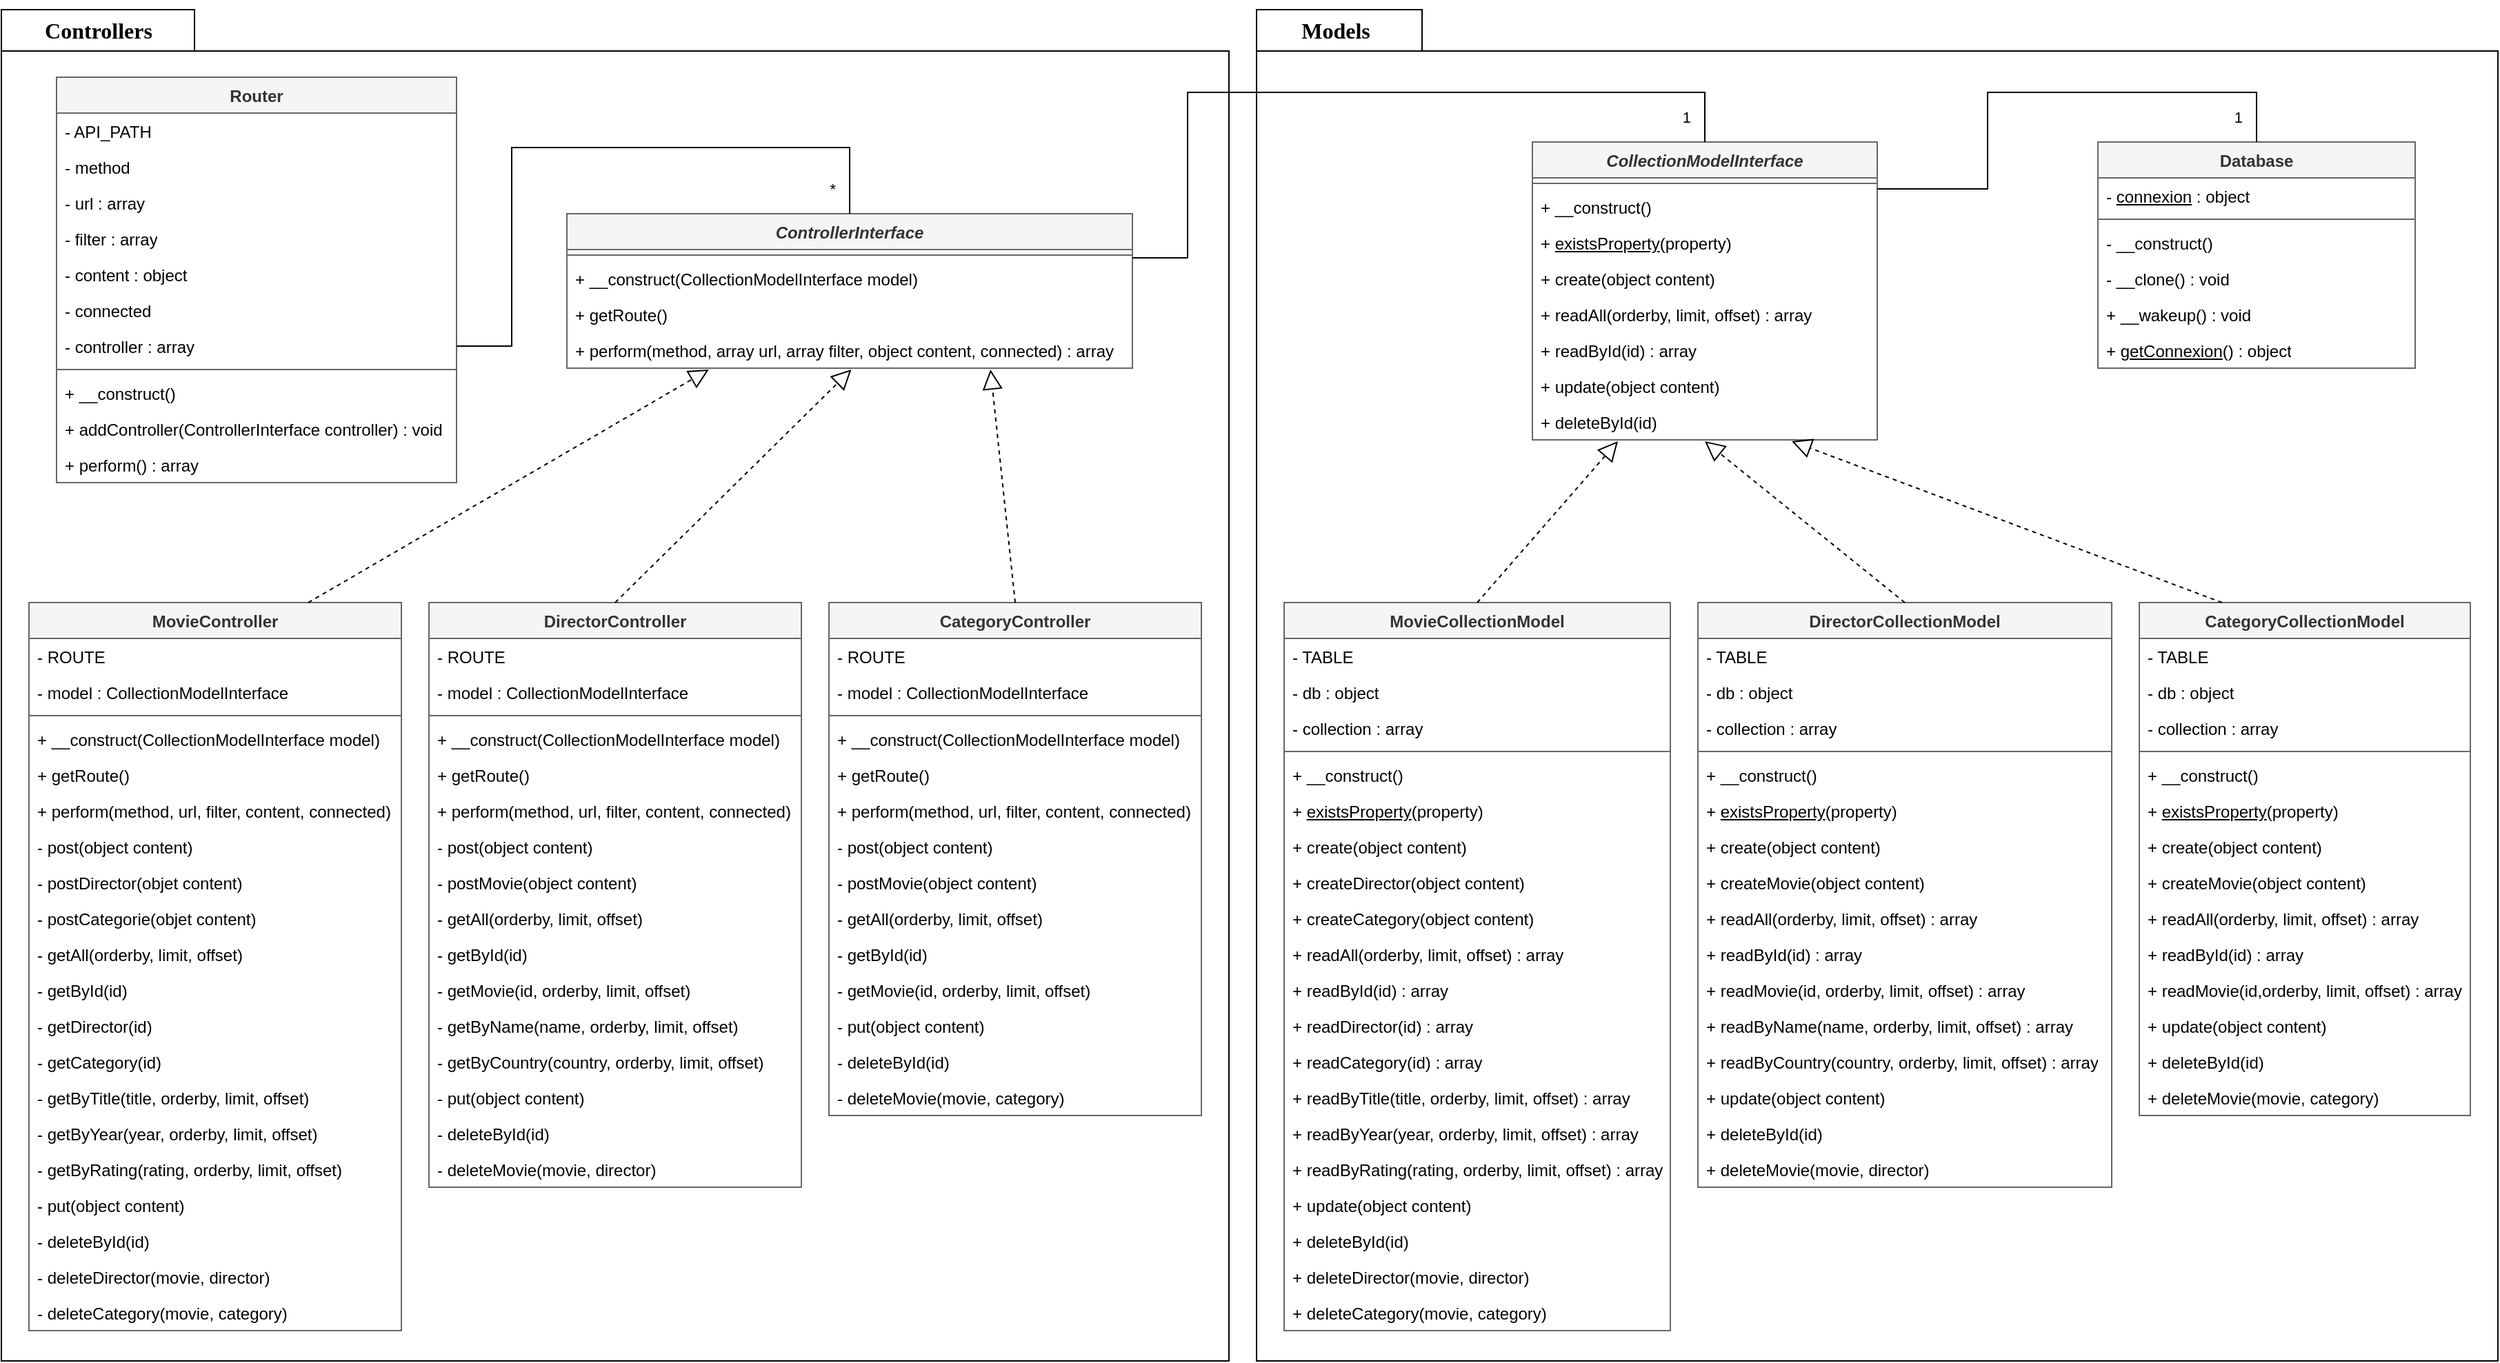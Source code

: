 <mxfile compressed="false" version="22.1.22" type="device">
  <diagram name="Page-1" id="VGPXVzEghOGZovfWDUmx">
    <mxGraphModel dx="1434" dy="746" grid="1" gridSize="10" guides="1" tooltips="1" connect="1" arrows="1" fold="1" page="1" pageScale="1" pageWidth="1654" pageHeight="1169" math="0" shadow="0">
      <root>
        <mxCell id="0" />
        <mxCell id="1" parent="0" />
        <mxCell id="6FHYJaXUathl88biPKD9-1" value="" style="shape=folder;fontStyle=1;spacingTop=10;tabWidth=140;tabHeight=30;tabPosition=left;html=1;whiteSpace=wrap;align=left;" parent="1" vertex="1">
          <mxGeometry y="10" width="890" height="980" as="geometry" />
        </mxCell>
        <mxCell id="6FHYJaXUathl88biPKD9-2" value="Router" style="swimlane;fontStyle=1;align=center;verticalAlign=top;childLayout=stackLayout;horizontal=1;startSize=26;horizontalStack=0;resizeParent=1;resizeParentMax=0;resizeLast=0;collapsible=1;marginBottom=0;whiteSpace=wrap;html=1;fillColor=#f5f5f5;fontColor=#333333;strokeColor=#666666;" parent="1" vertex="1">
          <mxGeometry x="40" y="59" width="290" height="294" as="geometry">
            <mxRectangle x="100" y="140" width="80" height="30" as="alternateBounds" />
          </mxGeometry>
        </mxCell>
        <mxCell id="gDqzd8bMieUHI8-YuhK8-10" value="- API_PATH" style="text;strokeColor=none;fillColor=none;align=left;verticalAlign=top;spacingLeft=4;spacingRight=4;overflow=hidden;rotatable=0;points=[[0,0.5],[1,0.5]];portConstraint=eastwest;whiteSpace=wrap;html=1;" parent="6FHYJaXUathl88biPKD9-2" vertex="1">
          <mxGeometry y="26" width="290" height="26" as="geometry" />
        </mxCell>
        <mxCell id="6FHYJaXUathl88biPKD9-11" value="- method" style="text;strokeColor=none;fillColor=none;align=left;verticalAlign=top;spacingLeft=4;spacingRight=4;overflow=hidden;rotatable=0;points=[[0,0.5],[1,0.5]];portConstraint=eastwest;whiteSpace=wrap;html=1;" parent="6FHYJaXUathl88biPKD9-2" vertex="1">
          <mxGeometry y="52" width="290" height="26" as="geometry" />
        </mxCell>
        <mxCell id="6FHYJaXUathl88biPKD9-9" value="- url : array" style="text;strokeColor=none;fillColor=none;align=left;verticalAlign=top;spacingLeft=4;spacingRight=4;overflow=hidden;rotatable=0;points=[[0,0.5],[1,0.5]];portConstraint=eastwest;whiteSpace=wrap;html=1;" parent="6FHYJaXUathl88biPKD9-2" vertex="1">
          <mxGeometry y="78" width="290" height="26" as="geometry" />
        </mxCell>
        <mxCell id="hM6B0dOkZpVm_f7MjPNj-1" value="- filter : array" style="text;strokeColor=none;fillColor=none;align=left;verticalAlign=top;spacingLeft=4;spacingRight=4;overflow=hidden;rotatable=0;points=[[0,0.5],[1,0.5]];portConstraint=eastwest;whiteSpace=wrap;html=1;" parent="6FHYJaXUathl88biPKD9-2" vertex="1">
          <mxGeometry y="104" width="290" height="26" as="geometry" />
        </mxCell>
        <mxCell id="6FHYJaXUathl88biPKD9-10" value="- content : object" style="text;strokeColor=none;fillColor=none;align=left;verticalAlign=top;spacingLeft=4;spacingRight=4;overflow=hidden;rotatable=0;points=[[0,0.5],[1,0.5]];portConstraint=eastwest;whiteSpace=wrap;html=1;" parent="6FHYJaXUathl88biPKD9-2" vertex="1">
          <mxGeometry y="130" width="290" height="26" as="geometry" />
        </mxCell>
        <mxCell id="xZ5kQaR13G2OpOVkH3gW-1" value="- connected" style="text;strokeColor=none;fillColor=none;align=left;verticalAlign=top;spacingLeft=4;spacingRight=4;overflow=hidden;rotatable=0;points=[[0,0.5],[1,0.5]];portConstraint=eastwest;whiteSpace=wrap;html=1;" parent="6FHYJaXUathl88biPKD9-2" vertex="1">
          <mxGeometry y="156" width="290" height="26" as="geometry" />
        </mxCell>
        <mxCell id="6FHYJaXUathl88biPKD9-3" value="- controller : array" style="text;strokeColor=none;fillColor=none;align=left;verticalAlign=top;spacingLeft=4;spacingRight=4;overflow=hidden;rotatable=0;points=[[0,0.5],[1,0.5]];portConstraint=eastwest;whiteSpace=wrap;html=1;" parent="6FHYJaXUathl88biPKD9-2" vertex="1">
          <mxGeometry y="182" width="290" height="26" as="geometry" />
        </mxCell>
        <mxCell id="6FHYJaXUathl88biPKD9-4" value="" style="line;strokeWidth=1;fillColor=none;align=left;verticalAlign=middle;spacingTop=-1;spacingLeft=3;spacingRight=3;rotatable=0;labelPosition=right;points=[];portConstraint=eastwest;strokeColor=inherit;" parent="6FHYJaXUathl88biPKD9-2" vertex="1">
          <mxGeometry y="208" width="290" height="8" as="geometry" />
        </mxCell>
        <mxCell id="6FHYJaXUathl88biPKD9-5" value="+ __construct()" style="text;strokeColor=none;fillColor=none;align=left;verticalAlign=top;spacingLeft=4;spacingRight=4;overflow=hidden;rotatable=0;points=[[0,0.5],[1,0.5]];portConstraint=eastwest;whiteSpace=wrap;html=1;" parent="6FHYJaXUathl88biPKD9-2" vertex="1">
          <mxGeometry y="216" width="290" height="26" as="geometry" />
        </mxCell>
        <mxCell id="6FHYJaXUathl88biPKD9-12" value="+ addController(ControllerInterface controller) : void" style="text;strokeColor=none;fillColor=none;align=left;verticalAlign=top;spacingLeft=4;spacingRight=4;overflow=hidden;rotatable=0;points=[[0,0.5],[1,0.5]];portConstraint=eastwest;whiteSpace=wrap;html=1;" parent="6FHYJaXUathl88biPKD9-2" vertex="1">
          <mxGeometry y="242" width="290" height="26" as="geometry" />
        </mxCell>
        <mxCell id="6FHYJaXUathl88biPKD9-13" value="+ perform() : array" style="text;strokeColor=none;fillColor=none;align=left;verticalAlign=top;spacingLeft=4;spacingRight=4;overflow=hidden;rotatable=0;points=[[0,0.5],[1,0.5]];portConstraint=eastwest;whiteSpace=wrap;html=1;" parent="6FHYJaXUathl88biPKD9-2" vertex="1">
          <mxGeometry y="268" width="290" height="26" as="geometry" />
        </mxCell>
        <mxCell id="6FHYJaXUathl88biPKD9-6" value="&lt;font face=&quot;Verdana&quot; style=&quot;font-size: 16px;&quot;&gt;Controllers&lt;/font&gt;" style="text;strokeColor=none;fillColor=none;html=1;fontSize=24;fontStyle=1;verticalAlign=middle;align=center;" parent="1" vertex="1">
          <mxGeometry x="20" y="3" width="100" height="40" as="geometry" />
        </mxCell>
        <mxCell id="6FHYJaXUathl88biPKD9-15" value="&lt;i&gt;ControllerInterface&lt;/i&gt;" style="swimlane;fontStyle=1;align=center;verticalAlign=top;childLayout=stackLayout;horizontal=1;startSize=26;horizontalStack=0;resizeParent=1;resizeParentMax=0;resizeLast=0;collapsible=1;marginBottom=0;whiteSpace=wrap;html=1;fillColor=#f5f5f5;fontColor=#333333;strokeColor=#666666;" parent="1" vertex="1">
          <mxGeometry x="410" y="158" width="410" height="112" as="geometry" />
        </mxCell>
        <mxCell id="6FHYJaXUathl88biPKD9-17" value="" style="line;strokeWidth=1;fillColor=none;align=left;verticalAlign=middle;spacingTop=-1;spacingLeft=3;spacingRight=3;rotatable=0;labelPosition=right;points=[];portConstraint=eastwest;strokeColor=inherit;" parent="6FHYJaXUathl88biPKD9-15" vertex="1">
          <mxGeometry y="26" width="410" height="8" as="geometry" />
        </mxCell>
        <mxCell id="6FHYJaXUathl88biPKD9-18" value="+ __construct(CollectionModelInterface model)" style="text;strokeColor=none;fillColor=none;align=left;verticalAlign=top;spacingLeft=4;spacingRight=4;overflow=hidden;rotatable=0;points=[[0,0.5],[1,0.5]];portConstraint=eastwest;whiteSpace=wrap;html=1;" parent="6FHYJaXUathl88biPKD9-15" vertex="1">
          <mxGeometry y="34" width="410" height="26" as="geometry" />
        </mxCell>
        <mxCell id="6FHYJaXUathl88biPKD9-19" value="+ getRoute()" style="text;strokeColor=none;fillColor=none;align=left;verticalAlign=top;spacingLeft=4;spacingRight=4;overflow=hidden;rotatable=0;points=[[0,0.5],[1,0.5]];portConstraint=eastwest;whiteSpace=wrap;html=1;" parent="6FHYJaXUathl88biPKD9-15" vertex="1">
          <mxGeometry y="60" width="410" height="26" as="geometry" />
        </mxCell>
        <mxCell id="6FHYJaXUathl88biPKD9-20" value="+ perform(method, array url, array filter, object content, connected) : array" style="text;strokeColor=none;fillColor=none;align=left;verticalAlign=top;spacingLeft=4;spacingRight=4;overflow=hidden;rotatable=0;points=[[0,0.5],[1,0.5]];portConstraint=eastwest;whiteSpace=wrap;html=1;" parent="6FHYJaXUathl88biPKD9-15" vertex="1">
          <mxGeometry y="86" width="410" height="26" as="geometry" />
        </mxCell>
        <mxCell id="gDqzd8bMieUHI8-YuhK8-1" value="DirectorController" style="swimlane;fontStyle=1;align=center;verticalAlign=top;childLayout=stackLayout;horizontal=1;startSize=26;horizontalStack=0;resizeParent=1;resizeParentMax=0;resizeLast=0;collapsible=1;marginBottom=0;whiteSpace=wrap;html=1;fillColor=#f5f5f5;fontColor=#333333;strokeColor=#666666;" parent="1" vertex="1">
          <mxGeometry x="310" y="440" width="270" height="424" as="geometry" />
        </mxCell>
        <mxCell id="gDqzd8bMieUHI8-YuhK8-4" value="- ROUTE" style="text;strokeColor=none;fillColor=none;align=left;verticalAlign=top;spacingLeft=4;spacingRight=4;overflow=hidden;rotatable=0;points=[[0,0.5],[1,0.5]];portConstraint=eastwest;whiteSpace=wrap;html=1;" parent="gDqzd8bMieUHI8-YuhK8-1" vertex="1">
          <mxGeometry y="26" width="270" height="26" as="geometry" />
        </mxCell>
        <mxCell id="gDqzd8bMieUHI8-YuhK8-2" value="- model : CollectionModelInterface" style="text;strokeColor=none;fillColor=none;align=left;verticalAlign=top;spacingLeft=4;spacingRight=4;overflow=hidden;rotatable=0;points=[[0,0.5],[1,0.5]];portConstraint=eastwest;whiteSpace=wrap;html=1;" parent="gDqzd8bMieUHI8-YuhK8-1" vertex="1">
          <mxGeometry y="52" width="270" height="26" as="geometry" />
        </mxCell>
        <mxCell id="gDqzd8bMieUHI8-YuhK8-3" value="" style="line;strokeWidth=1;fillColor=none;align=left;verticalAlign=middle;spacingTop=-1;spacingLeft=3;spacingRight=3;rotatable=0;labelPosition=right;points=[];portConstraint=eastwest;strokeColor=inherit;" parent="gDqzd8bMieUHI8-YuhK8-1" vertex="1">
          <mxGeometry y="78" width="270" height="8" as="geometry" />
        </mxCell>
        <mxCell id="gDqzd8bMieUHI8-YuhK8-9" value="+ __construct(CollectionModelInterface model)" style="text;strokeColor=none;fillColor=none;align=left;verticalAlign=top;spacingLeft=4;spacingRight=4;overflow=hidden;rotatable=0;points=[[0,0.5],[1,0.5]];portConstraint=eastwest;whiteSpace=wrap;html=1;" parent="gDqzd8bMieUHI8-YuhK8-1" vertex="1">
          <mxGeometry y="86" width="270" height="26" as="geometry" />
        </mxCell>
        <mxCell id="gDqzd8bMieUHI8-YuhK8-11" value="+ getRoute()" style="text;strokeColor=none;fillColor=none;align=left;verticalAlign=top;spacingLeft=4;spacingRight=4;overflow=hidden;rotatable=0;points=[[0,0.5],[1,0.5]];portConstraint=eastwest;whiteSpace=wrap;html=1;" parent="gDqzd8bMieUHI8-YuhK8-1" vertex="1">
          <mxGeometry y="112" width="270" height="26" as="geometry" />
        </mxCell>
        <mxCell id="gDqzd8bMieUHI8-YuhK8-12" value="+ perform(method, url, filter, content, connected)" style="text;strokeColor=none;fillColor=none;align=left;verticalAlign=top;spacingLeft=4;spacingRight=4;overflow=hidden;rotatable=0;points=[[0,0.5],[1,0.5]];portConstraint=eastwest;whiteSpace=wrap;html=1;" parent="gDqzd8bMieUHI8-YuhK8-1" vertex="1">
          <mxGeometry y="138" width="270" height="26" as="geometry" />
        </mxCell>
        <mxCell id="gDqzd8bMieUHI8-YuhK8-13" value="- post(object content)" style="text;strokeColor=none;fillColor=none;align=left;verticalAlign=top;spacingLeft=4;spacingRight=4;overflow=hidden;rotatable=0;points=[[0,0.5],[1,0.5]];portConstraint=eastwest;whiteSpace=wrap;html=1;" parent="gDqzd8bMieUHI8-YuhK8-1" vertex="1">
          <mxGeometry y="164" width="270" height="26" as="geometry" />
        </mxCell>
        <mxCell id="XONGGkdF4uKfPFgv3Ick-8" value="- postMovie(object content)" style="text;strokeColor=none;fillColor=none;align=left;verticalAlign=top;spacingLeft=4;spacingRight=4;overflow=hidden;rotatable=0;points=[[0,0.5],[1,0.5]];portConstraint=eastwest;whiteSpace=wrap;html=1;" parent="gDqzd8bMieUHI8-YuhK8-1" vertex="1">
          <mxGeometry y="190" width="270" height="26" as="geometry" />
        </mxCell>
        <mxCell id="gDqzd8bMieUHI8-YuhK8-14" value="- getAll(orderby, limit, offset)" style="text;strokeColor=none;fillColor=none;align=left;verticalAlign=top;spacingLeft=4;spacingRight=4;overflow=hidden;rotatable=0;points=[[0,0.5],[1,0.5]];portConstraint=eastwest;whiteSpace=wrap;html=1;" parent="gDqzd8bMieUHI8-YuhK8-1" vertex="1">
          <mxGeometry y="216" width="270" height="26" as="geometry" />
        </mxCell>
        <mxCell id="gDqzd8bMieUHI8-YuhK8-15" value="- getById(id)" style="text;strokeColor=none;fillColor=none;align=left;verticalAlign=top;spacingLeft=4;spacingRight=4;overflow=hidden;rotatable=0;points=[[0,0.5],[1,0.5]];portConstraint=eastwest;whiteSpace=wrap;html=1;" parent="gDqzd8bMieUHI8-YuhK8-1" vertex="1">
          <mxGeometry y="242" width="270" height="26" as="geometry" />
        </mxCell>
        <mxCell id="XONGGkdF4uKfPFgv3Ick-9" value="- getMovie(id, orderby, limit, offset)" style="text;strokeColor=none;fillColor=none;align=left;verticalAlign=top;spacingLeft=4;spacingRight=4;overflow=hidden;rotatable=0;points=[[0,0.5],[1,0.5]];portConstraint=eastwest;whiteSpace=wrap;html=1;" parent="gDqzd8bMieUHI8-YuhK8-1" vertex="1">
          <mxGeometry y="268" width="270" height="26" as="geometry" />
        </mxCell>
        <mxCell id="gDqzd8bMieUHI8-YuhK8-16" value="- getByName(name, orderby, limit, offset)" style="text;strokeColor=none;fillColor=none;align=left;verticalAlign=top;spacingLeft=4;spacingRight=4;overflow=hidden;rotatable=0;points=[[0,0.5],[1,0.5]];portConstraint=eastwest;whiteSpace=wrap;html=1;" parent="gDqzd8bMieUHI8-YuhK8-1" vertex="1">
          <mxGeometry y="294" width="270" height="26" as="geometry" />
        </mxCell>
        <mxCell id="K7EbPuQ-AAShBMERH2jE-2" value="- getByCountry(country, orderby, limit, offset)" style="text;strokeColor=none;fillColor=none;align=left;verticalAlign=top;spacingLeft=4;spacingRight=4;overflow=hidden;rotatable=0;points=[[0,0.5],[1,0.5]];portConstraint=eastwest;whiteSpace=wrap;html=1;" parent="gDqzd8bMieUHI8-YuhK8-1" vertex="1">
          <mxGeometry y="320" width="270" height="26" as="geometry" />
        </mxCell>
        <mxCell id="gDqzd8bMieUHI8-YuhK8-17" value="- put(object content)" style="text;strokeColor=none;fillColor=none;align=left;verticalAlign=top;spacingLeft=4;spacingRight=4;overflow=hidden;rotatable=0;points=[[0,0.5],[1,0.5]];portConstraint=eastwest;whiteSpace=wrap;html=1;" parent="gDqzd8bMieUHI8-YuhK8-1" vertex="1">
          <mxGeometry y="346" width="270" height="26" as="geometry" />
        </mxCell>
        <mxCell id="gDqzd8bMieUHI8-YuhK8-18" value="- deleteById(id)" style="text;strokeColor=none;fillColor=none;align=left;verticalAlign=top;spacingLeft=4;spacingRight=4;overflow=hidden;rotatable=0;points=[[0,0.5],[1,0.5]];portConstraint=eastwest;whiteSpace=wrap;html=1;" parent="gDqzd8bMieUHI8-YuhK8-1" vertex="1">
          <mxGeometry y="372" width="270" height="26" as="geometry" />
        </mxCell>
        <mxCell id="XONGGkdF4uKfPFgv3Ick-10" value="- deleteMovie(movie, director)" style="text;strokeColor=none;fillColor=none;align=left;verticalAlign=top;spacingLeft=4;spacingRight=4;overflow=hidden;rotatable=0;points=[[0,0.5],[1,0.5]];portConstraint=eastwest;whiteSpace=wrap;html=1;" parent="gDqzd8bMieUHI8-YuhK8-1" vertex="1">
          <mxGeometry y="398" width="270" height="26" as="geometry" />
        </mxCell>
        <mxCell id="gDqzd8bMieUHI8-YuhK8-20" value="MovieController" style="swimlane;fontStyle=1;align=center;verticalAlign=top;childLayout=stackLayout;horizontal=1;startSize=26;horizontalStack=0;resizeParent=1;resizeParentMax=0;resizeLast=0;collapsible=1;marginBottom=0;whiteSpace=wrap;html=1;fillColor=#f5f5f5;fontColor=#333333;strokeColor=#666666;" parent="1" vertex="1">
          <mxGeometry x="20" y="440" width="270" height="528" as="geometry" />
        </mxCell>
        <mxCell id="gDqzd8bMieUHI8-YuhK8-21" value="- ROUTE" style="text;strokeColor=none;fillColor=none;align=left;verticalAlign=top;spacingLeft=4;spacingRight=4;overflow=hidden;rotatable=0;points=[[0,0.5],[1,0.5]];portConstraint=eastwest;whiteSpace=wrap;html=1;" parent="gDqzd8bMieUHI8-YuhK8-20" vertex="1">
          <mxGeometry y="26" width="270" height="26" as="geometry" />
        </mxCell>
        <mxCell id="gDqzd8bMieUHI8-YuhK8-22" value="- model : CollectionModelInterface" style="text;strokeColor=none;fillColor=none;align=left;verticalAlign=top;spacingLeft=4;spacingRight=4;overflow=hidden;rotatable=0;points=[[0,0.5],[1,0.5]];portConstraint=eastwest;whiteSpace=wrap;html=1;" parent="gDqzd8bMieUHI8-YuhK8-20" vertex="1">
          <mxGeometry y="52" width="270" height="26" as="geometry" />
        </mxCell>
        <mxCell id="gDqzd8bMieUHI8-YuhK8-23" value="" style="line;strokeWidth=1;fillColor=none;align=left;verticalAlign=middle;spacingTop=-1;spacingLeft=3;spacingRight=3;rotatable=0;labelPosition=right;points=[];portConstraint=eastwest;strokeColor=inherit;" parent="gDqzd8bMieUHI8-YuhK8-20" vertex="1">
          <mxGeometry y="78" width="270" height="8" as="geometry" />
        </mxCell>
        <mxCell id="gDqzd8bMieUHI8-YuhK8-24" value="+ __construct(CollectionModelInterface model)" style="text;strokeColor=none;fillColor=none;align=left;verticalAlign=top;spacingLeft=4;spacingRight=4;overflow=hidden;rotatable=0;points=[[0,0.5],[1,0.5]];portConstraint=eastwest;whiteSpace=wrap;html=1;" parent="gDqzd8bMieUHI8-YuhK8-20" vertex="1">
          <mxGeometry y="86" width="270" height="26" as="geometry" />
        </mxCell>
        <mxCell id="gDqzd8bMieUHI8-YuhK8-25" value="+ getRoute()" style="text;strokeColor=none;fillColor=none;align=left;verticalAlign=top;spacingLeft=4;spacingRight=4;overflow=hidden;rotatable=0;points=[[0,0.5],[1,0.5]];portConstraint=eastwest;whiteSpace=wrap;html=1;" parent="gDqzd8bMieUHI8-YuhK8-20" vertex="1">
          <mxGeometry y="112" width="270" height="26" as="geometry" />
        </mxCell>
        <mxCell id="gDqzd8bMieUHI8-YuhK8-26" value="+ perform(method, url, filter, content, connected)" style="text;strokeColor=none;fillColor=none;align=left;verticalAlign=top;spacingLeft=4;spacingRight=4;overflow=hidden;rotatable=0;points=[[0,0.5],[1,0.5]];portConstraint=eastwest;whiteSpace=wrap;html=1;" parent="gDqzd8bMieUHI8-YuhK8-20" vertex="1">
          <mxGeometry y="138" width="270" height="26" as="geometry" />
        </mxCell>
        <mxCell id="gDqzd8bMieUHI8-YuhK8-27" value="- post(object content)" style="text;strokeColor=none;fillColor=none;align=left;verticalAlign=top;spacingLeft=4;spacingRight=4;overflow=hidden;rotatable=0;points=[[0,0.5],[1,0.5]];portConstraint=eastwest;whiteSpace=wrap;html=1;" parent="gDqzd8bMieUHI8-YuhK8-20" vertex="1">
          <mxGeometry y="164" width="270" height="26" as="geometry" />
        </mxCell>
        <mxCell id="XONGGkdF4uKfPFgv3Ick-2" value="- postDirector(objet content)" style="text;strokeColor=none;fillColor=none;align=left;verticalAlign=top;spacingLeft=4;spacingRight=4;overflow=hidden;rotatable=0;points=[[0,0.5],[1,0.5]];portConstraint=eastwest;whiteSpace=wrap;html=1;" parent="gDqzd8bMieUHI8-YuhK8-20" vertex="1">
          <mxGeometry y="190" width="270" height="26" as="geometry" />
        </mxCell>
        <mxCell id="XONGGkdF4uKfPFgv3Ick-3" value="- postCategorie(objet content)" style="text;strokeColor=none;fillColor=none;align=left;verticalAlign=top;spacingLeft=4;spacingRight=4;overflow=hidden;rotatable=0;points=[[0,0.5],[1,0.5]];portConstraint=eastwest;whiteSpace=wrap;html=1;" parent="gDqzd8bMieUHI8-YuhK8-20" vertex="1">
          <mxGeometry y="216" width="270" height="26" as="geometry" />
        </mxCell>
        <mxCell id="gDqzd8bMieUHI8-YuhK8-28" value="- getAll(orderby, limit, offset)" style="text;strokeColor=none;fillColor=none;align=left;verticalAlign=top;spacingLeft=4;spacingRight=4;overflow=hidden;rotatable=0;points=[[0,0.5],[1,0.5]];portConstraint=eastwest;whiteSpace=wrap;html=1;" parent="gDqzd8bMieUHI8-YuhK8-20" vertex="1">
          <mxGeometry y="242" width="270" height="26" as="geometry" />
        </mxCell>
        <mxCell id="gDqzd8bMieUHI8-YuhK8-29" value="- getById(id)" style="text;strokeColor=none;fillColor=none;align=left;verticalAlign=top;spacingLeft=4;spacingRight=4;overflow=hidden;rotatable=0;points=[[0,0.5],[1,0.5]];portConstraint=eastwest;whiteSpace=wrap;html=1;" parent="gDqzd8bMieUHI8-YuhK8-20" vertex="1">
          <mxGeometry y="268" width="270" height="26" as="geometry" />
        </mxCell>
        <mxCell id="XONGGkdF4uKfPFgv3Ick-4" value="- getDirector(id)" style="text;strokeColor=none;fillColor=none;align=left;verticalAlign=top;spacingLeft=4;spacingRight=4;overflow=hidden;rotatable=0;points=[[0,0.5],[1,0.5]];portConstraint=eastwest;whiteSpace=wrap;html=1;" parent="gDqzd8bMieUHI8-YuhK8-20" vertex="1">
          <mxGeometry y="294" width="270" height="26" as="geometry" />
        </mxCell>
        <mxCell id="XONGGkdF4uKfPFgv3Ick-5" value="- getCategory(id)" style="text;strokeColor=none;fillColor=none;align=left;verticalAlign=top;spacingLeft=4;spacingRight=4;overflow=hidden;rotatable=0;points=[[0,0.5],[1,0.5]];portConstraint=eastwest;whiteSpace=wrap;html=1;" parent="gDqzd8bMieUHI8-YuhK8-20" vertex="1">
          <mxGeometry y="320" width="270" height="26" as="geometry" />
        </mxCell>
        <mxCell id="gDqzd8bMieUHI8-YuhK8-30" value="- getByTitle(title, orderby, limit, offset)" style="text;strokeColor=none;fillColor=none;align=left;verticalAlign=top;spacingLeft=4;spacingRight=4;overflow=hidden;rotatable=0;points=[[0,0.5],[1,0.5]];portConstraint=eastwest;whiteSpace=wrap;html=1;" parent="gDqzd8bMieUHI8-YuhK8-20" vertex="1">
          <mxGeometry y="346" width="270" height="26" as="geometry" />
        </mxCell>
        <mxCell id="3vkV2XgP5VhwFEKOQrYF-2" value="- getByYear(year, orderby, limit, offset)" style="text;strokeColor=none;fillColor=none;align=left;verticalAlign=top;spacingLeft=4;spacingRight=4;overflow=hidden;rotatable=0;points=[[0,0.5],[1,0.5]];portConstraint=eastwest;whiteSpace=wrap;html=1;" parent="gDqzd8bMieUHI8-YuhK8-20" vertex="1">
          <mxGeometry y="372" width="270" height="26" as="geometry" />
        </mxCell>
        <mxCell id="wkOIgypqmAQJQT1xEJPg-28" value="- getByRating(rating, orderby, limit, offset)" style="text;strokeColor=none;fillColor=none;align=left;verticalAlign=top;spacingLeft=4;spacingRight=4;overflow=hidden;rotatable=0;points=[[0,0.5],[1,0.5]];portConstraint=eastwest;whiteSpace=wrap;html=1;" parent="gDqzd8bMieUHI8-YuhK8-20" vertex="1">
          <mxGeometry y="398" width="270" height="26" as="geometry" />
        </mxCell>
        <mxCell id="gDqzd8bMieUHI8-YuhK8-31" value="- put(object content)" style="text;strokeColor=none;fillColor=none;align=left;verticalAlign=top;spacingLeft=4;spacingRight=4;overflow=hidden;rotatable=0;points=[[0,0.5],[1,0.5]];portConstraint=eastwest;whiteSpace=wrap;html=1;" parent="gDqzd8bMieUHI8-YuhK8-20" vertex="1">
          <mxGeometry y="424" width="270" height="26" as="geometry" />
        </mxCell>
        <mxCell id="gDqzd8bMieUHI8-YuhK8-32" value="- deleteById(id)" style="text;strokeColor=none;fillColor=none;align=left;verticalAlign=top;spacingLeft=4;spacingRight=4;overflow=hidden;rotatable=0;points=[[0,0.5],[1,0.5]];portConstraint=eastwest;whiteSpace=wrap;html=1;" parent="gDqzd8bMieUHI8-YuhK8-20" vertex="1">
          <mxGeometry y="450" width="270" height="26" as="geometry" />
        </mxCell>
        <mxCell id="XONGGkdF4uKfPFgv3Ick-6" value="- deleteDirector(movie, director)" style="text;strokeColor=none;fillColor=none;align=left;verticalAlign=top;spacingLeft=4;spacingRight=4;overflow=hidden;rotatable=0;points=[[0,0.5],[1,0.5]];portConstraint=eastwest;whiteSpace=wrap;html=1;" parent="gDqzd8bMieUHI8-YuhK8-20" vertex="1">
          <mxGeometry y="476" width="270" height="26" as="geometry" />
        </mxCell>
        <mxCell id="XONGGkdF4uKfPFgv3Ick-7" value="- deleteCategory(movie, category)" style="text;strokeColor=none;fillColor=none;align=left;verticalAlign=top;spacingLeft=4;spacingRight=4;overflow=hidden;rotatable=0;points=[[0,0.5],[1,0.5]];portConstraint=eastwest;whiteSpace=wrap;html=1;" parent="gDqzd8bMieUHI8-YuhK8-20" vertex="1">
          <mxGeometry y="502" width="270" height="26" as="geometry" />
        </mxCell>
        <mxCell id="gDqzd8bMieUHI8-YuhK8-34" value="" style="shape=folder;fontStyle=1;spacingTop=10;tabWidth=120;tabHeight=30;tabPosition=left;html=1;whiteSpace=wrap;align=left;" parent="1" vertex="1">
          <mxGeometry x="910" y="10" width="900" height="980" as="geometry" />
        </mxCell>
        <mxCell id="gDqzd8bMieUHI8-YuhK8-35" value="&lt;font face=&quot;Verdana&quot; style=&quot;font-size: 16px;&quot;&gt;Models&lt;/font&gt;" style="text;strokeColor=none;fillColor=none;html=1;fontSize=24;fontStyle=1;verticalAlign=middle;align=center;" parent="1" vertex="1">
          <mxGeometry x="917" y="3" width="100" height="40" as="geometry" />
        </mxCell>
        <mxCell id="gDqzd8bMieUHI8-YuhK8-36" value="&lt;i&gt;CollectionModelInterface&lt;/i&gt;" style="swimlane;fontStyle=1;align=center;verticalAlign=top;childLayout=stackLayout;horizontal=1;startSize=26;horizontalStack=0;resizeParent=1;resizeParentMax=0;resizeLast=0;collapsible=1;marginBottom=0;whiteSpace=wrap;html=1;fillColor=#f5f5f5;fontColor=#333333;strokeColor=#666666;" parent="1" vertex="1">
          <mxGeometry x="1110" y="106" width="250" height="216" as="geometry" />
        </mxCell>
        <mxCell id="gDqzd8bMieUHI8-YuhK8-37" value="" style="line;strokeWidth=1;fillColor=none;align=left;verticalAlign=middle;spacingTop=-1;spacingLeft=3;spacingRight=3;rotatable=0;labelPosition=right;points=[];portConstraint=eastwest;strokeColor=inherit;" parent="gDqzd8bMieUHI8-YuhK8-36" vertex="1">
          <mxGeometry y="26" width="250" height="8" as="geometry" />
        </mxCell>
        <mxCell id="gDqzd8bMieUHI8-YuhK8-38" value="+ __construct()" style="text;strokeColor=none;fillColor=none;align=left;verticalAlign=top;spacingLeft=4;spacingRight=4;overflow=hidden;rotatable=0;points=[[0,0.5],[1,0.5]];portConstraint=eastwest;whiteSpace=wrap;html=1;" parent="gDqzd8bMieUHI8-YuhK8-36" vertex="1">
          <mxGeometry y="34" width="250" height="26" as="geometry" />
        </mxCell>
        <mxCell id="Cw6A3qKR8xgARKbTwBzl-1" value="+ &lt;u&gt;existsProperty&lt;/u&gt;(property)" style="text;strokeColor=none;fillColor=none;align=left;verticalAlign=top;spacingLeft=4;spacingRight=4;overflow=hidden;rotatable=0;points=[[0,0.5],[1,0.5]];portConstraint=eastwest;whiteSpace=wrap;html=1;" parent="gDqzd8bMieUHI8-YuhK8-36" vertex="1">
          <mxGeometry y="60" width="250" height="26" as="geometry" />
        </mxCell>
        <mxCell id="gDqzd8bMieUHI8-YuhK8-39" value="+ create(object content)" style="text;strokeColor=none;fillColor=none;align=left;verticalAlign=top;spacingLeft=4;spacingRight=4;overflow=hidden;rotatable=0;points=[[0,0.5],[1,0.5]];portConstraint=eastwest;whiteSpace=wrap;html=1;" parent="gDqzd8bMieUHI8-YuhK8-36" vertex="1">
          <mxGeometry y="86" width="250" height="26" as="geometry" />
        </mxCell>
        <mxCell id="gDqzd8bMieUHI8-YuhK8-52" value="+ readAll(orderby, limit, offset) : array" style="text;strokeColor=none;fillColor=none;align=left;verticalAlign=top;spacingLeft=4;spacingRight=4;overflow=hidden;rotatable=0;points=[[0,0.5],[1,0.5]];portConstraint=eastwest;whiteSpace=wrap;html=1;" parent="gDqzd8bMieUHI8-YuhK8-36" vertex="1">
          <mxGeometry y="112" width="250" height="26" as="geometry" />
        </mxCell>
        <mxCell id="gDqzd8bMieUHI8-YuhK8-53" value="+ readById(id)&amp;nbsp;: array" style="text;strokeColor=none;fillColor=none;align=left;verticalAlign=top;spacingLeft=4;spacingRight=4;overflow=hidden;rotatable=0;points=[[0,0.5],[1,0.5]];portConstraint=eastwest;whiteSpace=wrap;html=1;" parent="gDqzd8bMieUHI8-YuhK8-36" vertex="1">
          <mxGeometry y="138" width="250" height="26" as="geometry" />
        </mxCell>
        <mxCell id="gDqzd8bMieUHI8-YuhK8-55" value="+ update(object content)" style="text;strokeColor=none;fillColor=none;align=left;verticalAlign=top;spacingLeft=4;spacingRight=4;overflow=hidden;rotatable=0;points=[[0,0.5],[1,0.5]];portConstraint=eastwest;whiteSpace=wrap;html=1;" parent="gDqzd8bMieUHI8-YuhK8-36" vertex="1">
          <mxGeometry y="164" width="250" height="26" as="geometry" />
        </mxCell>
        <mxCell id="gDqzd8bMieUHI8-YuhK8-56" value="+ deleteById(id)" style="text;strokeColor=none;fillColor=none;align=left;verticalAlign=top;spacingLeft=4;spacingRight=4;overflow=hidden;rotatable=0;points=[[0,0.5],[1,0.5]];portConstraint=eastwest;whiteSpace=wrap;html=1;" parent="gDqzd8bMieUHI8-YuhK8-36" vertex="1">
          <mxGeometry y="190" width="250" height="26" as="geometry" />
        </mxCell>
        <mxCell id="gDqzd8bMieUHI8-YuhK8-58" value="MovieCollectionModel" style="swimlane;fontStyle=1;align=center;verticalAlign=top;childLayout=stackLayout;horizontal=1;startSize=26;horizontalStack=0;resizeParent=1;resizeParentMax=0;resizeLast=0;collapsible=1;marginBottom=0;whiteSpace=wrap;html=1;fillColor=#f5f5f5;fontColor=#333333;strokeColor=#666666;" parent="1" vertex="1">
          <mxGeometry x="930" y="440" width="280" height="528" as="geometry" />
        </mxCell>
        <mxCell id="gDqzd8bMieUHI8-YuhK8-68" value="- TABLE" style="text;strokeColor=none;fillColor=none;align=left;verticalAlign=top;spacingLeft=4;spacingRight=4;overflow=hidden;rotatable=0;points=[[0,0.5],[1,0.5]];portConstraint=eastwest;whiteSpace=wrap;html=1;" parent="gDqzd8bMieUHI8-YuhK8-58" vertex="1">
          <mxGeometry y="26" width="280" height="26" as="geometry" />
        </mxCell>
        <mxCell id="gDqzd8bMieUHI8-YuhK8-67" value="- db : object" style="text;strokeColor=none;fillColor=none;align=left;verticalAlign=top;spacingLeft=4;spacingRight=4;overflow=hidden;rotatable=0;points=[[0,0.5],[1,0.5]];portConstraint=eastwest;whiteSpace=wrap;html=1;" parent="gDqzd8bMieUHI8-YuhK8-58" vertex="1">
          <mxGeometry y="52" width="280" height="26" as="geometry" />
        </mxCell>
        <mxCell id="gDqzd8bMieUHI8-YuhK8-66" value="- collection : array" style="text;strokeColor=none;fillColor=none;align=left;verticalAlign=top;spacingLeft=4;spacingRight=4;overflow=hidden;rotatable=0;points=[[0,0.5],[1,0.5]];portConstraint=eastwest;whiteSpace=wrap;html=1;" parent="gDqzd8bMieUHI8-YuhK8-58" vertex="1">
          <mxGeometry y="78" width="280" height="26" as="geometry" />
        </mxCell>
        <mxCell id="gDqzd8bMieUHI8-YuhK8-59" value="" style="line;strokeWidth=1;fillColor=none;align=left;verticalAlign=middle;spacingTop=-1;spacingLeft=3;spacingRight=3;rotatable=0;labelPosition=right;points=[];portConstraint=eastwest;strokeColor=inherit;" parent="gDqzd8bMieUHI8-YuhK8-58" vertex="1">
          <mxGeometry y="104" width="280" height="8" as="geometry" />
        </mxCell>
        <mxCell id="gDqzd8bMieUHI8-YuhK8-60" value="+ __construct()" style="text;strokeColor=none;fillColor=none;align=left;verticalAlign=top;spacingLeft=4;spacingRight=4;overflow=hidden;rotatable=0;points=[[0,0.5],[1,0.5]];portConstraint=eastwest;whiteSpace=wrap;html=1;" parent="gDqzd8bMieUHI8-YuhK8-58" vertex="1">
          <mxGeometry y="112" width="280" height="26" as="geometry" />
        </mxCell>
        <mxCell id="Cw6A3qKR8xgARKbTwBzl-3" value="+ &lt;u&gt;existsProperty&lt;/u&gt;(property)" style="text;strokeColor=none;fillColor=none;align=left;verticalAlign=top;spacingLeft=4;spacingRight=4;overflow=hidden;rotatable=0;points=[[0,0.5],[1,0.5]];portConstraint=eastwest;whiteSpace=wrap;html=1;" parent="gDqzd8bMieUHI8-YuhK8-58" vertex="1">
          <mxGeometry y="138" width="280" height="26" as="geometry" />
        </mxCell>
        <mxCell id="gDqzd8bMieUHI8-YuhK8-61" value="+ create(object content)" style="text;strokeColor=none;fillColor=none;align=left;verticalAlign=top;spacingLeft=4;spacingRight=4;overflow=hidden;rotatable=0;points=[[0,0.5],[1,0.5]];portConstraint=eastwest;whiteSpace=wrap;html=1;" parent="gDqzd8bMieUHI8-YuhK8-58" vertex="1">
          <mxGeometry y="164" width="280" height="26" as="geometry" />
        </mxCell>
        <mxCell id="XONGGkdF4uKfPFgv3Ick-27" value="+ createDirector(object content)" style="text;strokeColor=none;fillColor=none;align=left;verticalAlign=top;spacingLeft=4;spacingRight=4;overflow=hidden;rotatable=0;points=[[0,0.5],[1,0.5]];portConstraint=eastwest;whiteSpace=wrap;html=1;" parent="gDqzd8bMieUHI8-YuhK8-58" vertex="1">
          <mxGeometry y="190" width="280" height="26" as="geometry" />
        </mxCell>
        <mxCell id="XONGGkdF4uKfPFgv3Ick-28" value="+ createCategory(object content)" style="text;strokeColor=none;fillColor=none;align=left;verticalAlign=top;spacingLeft=4;spacingRight=4;overflow=hidden;rotatable=0;points=[[0,0.5],[1,0.5]];portConstraint=eastwest;whiteSpace=wrap;html=1;" parent="gDqzd8bMieUHI8-YuhK8-58" vertex="1">
          <mxGeometry y="216" width="280" height="26" as="geometry" />
        </mxCell>
        <mxCell id="gDqzd8bMieUHI8-YuhK8-62" value="+ readAll(orderby, limit, offset) : array" style="text;strokeColor=none;fillColor=none;align=left;verticalAlign=top;spacingLeft=4;spacingRight=4;overflow=hidden;rotatable=0;points=[[0,0.5],[1,0.5]];portConstraint=eastwest;whiteSpace=wrap;html=1;" parent="gDqzd8bMieUHI8-YuhK8-58" vertex="1">
          <mxGeometry y="242" width="280" height="26" as="geometry" />
        </mxCell>
        <mxCell id="gDqzd8bMieUHI8-YuhK8-63" value="+ readById(id)&amp;nbsp;: array" style="text;strokeColor=none;fillColor=none;align=left;verticalAlign=top;spacingLeft=4;spacingRight=4;overflow=hidden;rotatable=0;points=[[0,0.5],[1,0.5]];portConstraint=eastwest;whiteSpace=wrap;html=1;" parent="gDqzd8bMieUHI8-YuhK8-58" vertex="1">
          <mxGeometry y="268" width="280" height="26" as="geometry" />
        </mxCell>
        <mxCell id="XONGGkdF4uKfPFgv3Ick-30" value="+ readDirector(id)&amp;nbsp;: array" style="text;strokeColor=none;fillColor=none;align=left;verticalAlign=top;spacingLeft=4;spacingRight=4;overflow=hidden;rotatable=0;points=[[0,0.5],[1,0.5]];portConstraint=eastwest;whiteSpace=wrap;html=1;" parent="gDqzd8bMieUHI8-YuhK8-58" vertex="1">
          <mxGeometry y="294" width="280" height="26" as="geometry" />
        </mxCell>
        <mxCell id="XONGGkdF4uKfPFgv3Ick-31" value="+ readCategory(id)&amp;nbsp;: array" style="text;strokeColor=none;fillColor=none;align=left;verticalAlign=top;spacingLeft=4;spacingRight=4;overflow=hidden;rotatable=0;points=[[0,0.5],[1,0.5]];portConstraint=eastwest;whiteSpace=wrap;html=1;" parent="gDqzd8bMieUHI8-YuhK8-58" vertex="1">
          <mxGeometry y="320" width="280" height="26" as="geometry" />
        </mxCell>
        <mxCell id="gDqzd8bMieUHI8-YuhK8-69" value="+ readByTitle(title, orderby, limit, offset)&amp;nbsp;: array" style="text;strokeColor=none;fillColor=none;align=left;verticalAlign=top;spacingLeft=4;spacingRight=4;overflow=hidden;rotatable=0;points=[[0,0.5],[1,0.5]];portConstraint=eastwest;whiteSpace=wrap;html=1;" parent="gDqzd8bMieUHI8-YuhK8-58" vertex="1">
          <mxGeometry y="346" width="280" height="26" as="geometry" />
        </mxCell>
        <mxCell id="3vkV2XgP5VhwFEKOQrYF-1" value="+ readByYear(year, orderby, limit, offset)&amp;nbsp;: array" style="text;strokeColor=none;fillColor=none;align=left;verticalAlign=top;spacingLeft=4;spacingRight=4;overflow=hidden;rotatable=0;points=[[0,0.5],[1,0.5]];portConstraint=eastwest;whiteSpace=wrap;html=1;" parent="gDqzd8bMieUHI8-YuhK8-58" vertex="1">
          <mxGeometry y="372" width="280" height="26" as="geometry" />
        </mxCell>
        <mxCell id="wkOIgypqmAQJQT1xEJPg-29" value="+ readByRating(rating, orderby, limit, offset)&amp;nbsp;: array" style="text;strokeColor=none;fillColor=none;align=left;verticalAlign=top;spacingLeft=4;spacingRight=4;overflow=hidden;rotatable=0;points=[[0,0.5],[1,0.5]];portConstraint=eastwest;whiteSpace=wrap;html=1;" parent="gDqzd8bMieUHI8-YuhK8-58" vertex="1">
          <mxGeometry y="398" width="280" height="26" as="geometry" />
        </mxCell>
        <mxCell id="gDqzd8bMieUHI8-YuhK8-64" value="+ update(object content)" style="text;strokeColor=none;fillColor=none;align=left;verticalAlign=top;spacingLeft=4;spacingRight=4;overflow=hidden;rotatable=0;points=[[0,0.5],[1,0.5]];portConstraint=eastwest;whiteSpace=wrap;html=1;" parent="gDqzd8bMieUHI8-YuhK8-58" vertex="1">
          <mxGeometry y="424" width="280" height="26" as="geometry" />
        </mxCell>
        <mxCell id="gDqzd8bMieUHI8-YuhK8-65" value="+ deleteById(id)" style="text;strokeColor=none;fillColor=none;align=left;verticalAlign=top;spacingLeft=4;spacingRight=4;overflow=hidden;rotatable=0;points=[[0,0.5],[1,0.5]];portConstraint=eastwest;whiteSpace=wrap;html=1;" parent="gDqzd8bMieUHI8-YuhK8-58" vertex="1">
          <mxGeometry y="450" width="280" height="26" as="geometry" />
        </mxCell>
        <mxCell id="XONGGkdF4uKfPFgv3Ick-32" value="+ deleteDirector(movie, director)" style="text;strokeColor=none;fillColor=none;align=left;verticalAlign=top;spacingLeft=4;spacingRight=4;overflow=hidden;rotatable=0;points=[[0,0.5],[1,0.5]];portConstraint=eastwest;whiteSpace=wrap;html=1;" parent="gDqzd8bMieUHI8-YuhK8-58" vertex="1">
          <mxGeometry y="476" width="280" height="26" as="geometry" />
        </mxCell>
        <mxCell id="XONGGkdF4uKfPFgv3Ick-33" value="+ deleteCategory(movie, category)" style="text;strokeColor=none;fillColor=none;align=left;verticalAlign=top;spacingLeft=4;spacingRight=4;overflow=hidden;rotatable=0;points=[[0,0.5],[1,0.5]];portConstraint=eastwest;whiteSpace=wrap;html=1;" parent="gDqzd8bMieUHI8-YuhK8-58" vertex="1">
          <mxGeometry y="502" width="280" height="26" as="geometry" />
        </mxCell>
        <mxCell id="gDqzd8bMieUHI8-YuhK8-70" value="DirectorCollectionModel" style="swimlane;fontStyle=1;align=center;verticalAlign=top;childLayout=stackLayout;horizontal=1;startSize=26;horizontalStack=0;resizeParent=1;resizeParentMax=0;resizeLast=0;collapsible=1;marginBottom=0;whiteSpace=wrap;html=1;fillColor=#f5f5f5;fontColor=#333333;strokeColor=#666666;" parent="1" vertex="1">
          <mxGeometry x="1230" y="440" width="300" height="424" as="geometry" />
        </mxCell>
        <mxCell id="gDqzd8bMieUHI8-YuhK8-71" value="- TABLE" style="text;strokeColor=none;fillColor=none;align=left;verticalAlign=top;spacingLeft=4;spacingRight=4;overflow=hidden;rotatable=0;points=[[0,0.5],[1,0.5]];portConstraint=eastwest;whiteSpace=wrap;html=1;" parent="gDqzd8bMieUHI8-YuhK8-70" vertex="1">
          <mxGeometry y="26" width="300" height="26" as="geometry" />
        </mxCell>
        <mxCell id="gDqzd8bMieUHI8-YuhK8-72" value="- db : object" style="text;strokeColor=none;fillColor=none;align=left;verticalAlign=top;spacingLeft=4;spacingRight=4;overflow=hidden;rotatable=0;points=[[0,0.5],[1,0.5]];portConstraint=eastwest;whiteSpace=wrap;html=1;" parent="gDqzd8bMieUHI8-YuhK8-70" vertex="1">
          <mxGeometry y="52" width="300" height="26" as="geometry" />
        </mxCell>
        <mxCell id="gDqzd8bMieUHI8-YuhK8-73" value="- collection : array" style="text;strokeColor=none;fillColor=none;align=left;verticalAlign=top;spacingLeft=4;spacingRight=4;overflow=hidden;rotatable=0;points=[[0,0.5],[1,0.5]];portConstraint=eastwest;whiteSpace=wrap;html=1;" parent="gDqzd8bMieUHI8-YuhK8-70" vertex="1">
          <mxGeometry y="78" width="300" height="26" as="geometry" />
        </mxCell>
        <mxCell id="gDqzd8bMieUHI8-YuhK8-74" value="" style="line;strokeWidth=1;fillColor=none;align=left;verticalAlign=middle;spacingTop=-1;spacingLeft=3;spacingRight=3;rotatable=0;labelPosition=right;points=[];portConstraint=eastwest;strokeColor=inherit;" parent="gDqzd8bMieUHI8-YuhK8-70" vertex="1">
          <mxGeometry y="104" width="300" height="8" as="geometry" />
        </mxCell>
        <mxCell id="gDqzd8bMieUHI8-YuhK8-75" value="+ __construct()" style="text;strokeColor=none;fillColor=none;align=left;verticalAlign=top;spacingLeft=4;spacingRight=4;overflow=hidden;rotatable=0;points=[[0,0.5],[1,0.5]];portConstraint=eastwest;whiteSpace=wrap;html=1;" parent="gDqzd8bMieUHI8-YuhK8-70" vertex="1">
          <mxGeometry y="112" width="300" height="26" as="geometry" />
        </mxCell>
        <mxCell id="Cw6A3qKR8xgARKbTwBzl-2" value="+ &lt;u&gt;existsProperty&lt;/u&gt;(property)" style="text;strokeColor=none;fillColor=none;align=left;verticalAlign=top;spacingLeft=4;spacingRight=4;overflow=hidden;rotatable=0;points=[[0,0.5],[1,0.5]];portConstraint=eastwest;whiteSpace=wrap;html=1;" parent="gDqzd8bMieUHI8-YuhK8-70" vertex="1">
          <mxGeometry y="138" width="300" height="26" as="geometry" />
        </mxCell>
        <mxCell id="gDqzd8bMieUHI8-YuhK8-76" value="+ create(object content)" style="text;strokeColor=none;fillColor=none;align=left;verticalAlign=top;spacingLeft=4;spacingRight=4;overflow=hidden;rotatable=0;points=[[0,0.5],[1,0.5]];portConstraint=eastwest;whiteSpace=wrap;html=1;" parent="gDqzd8bMieUHI8-YuhK8-70" vertex="1">
          <mxGeometry y="164" width="300" height="26" as="geometry" />
        </mxCell>
        <mxCell id="XONGGkdF4uKfPFgv3Ick-22" value="+ createMovie(object content)" style="text;strokeColor=none;fillColor=none;align=left;verticalAlign=top;spacingLeft=4;spacingRight=4;overflow=hidden;rotatable=0;points=[[0,0.5],[1,0.5]];portConstraint=eastwest;whiteSpace=wrap;html=1;" parent="gDqzd8bMieUHI8-YuhK8-70" vertex="1">
          <mxGeometry y="190" width="300" height="26" as="geometry" />
        </mxCell>
        <mxCell id="gDqzd8bMieUHI8-YuhK8-77" value="+ readAll(orderby, limit, offset) : array" style="text;strokeColor=none;fillColor=none;align=left;verticalAlign=top;spacingLeft=4;spacingRight=4;overflow=hidden;rotatable=0;points=[[0,0.5],[1,0.5]];portConstraint=eastwest;whiteSpace=wrap;html=1;" parent="gDqzd8bMieUHI8-YuhK8-70" vertex="1">
          <mxGeometry y="216" width="300" height="26" as="geometry" />
        </mxCell>
        <mxCell id="gDqzd8bMieUHI8-YuhK8-78" value="+ readById(id)&amp;nbsp;: array" style="text;strokeColor=none;fillColor=none;align=left;verticalAlign=top;spacingLeft=4;spacingRight=4;overflow=hidden;rotatable=0;points=[[0,0.5],[1,0.5]];portConstraint=eastwest;whiteSpace=wrap;html=1;" parent="gDqzd8bMieUHI8-YuhK8-70" vertex="1">
          <mxGeometry y="242" width="300" height="26" as="geometry" />
        </mxCell>
        <mxCell id="XONGGkdF4uKfPFgv3Ick-24" value="+ readMovie(id, orderby, limit, offset)&amp;nbsp;: array" style="text;strokeColor=none;fillColor=none;align=left;verticalAlign=top;spacingLeft=4;spacingRight=4;overflow=hidden;rotatable=0;points=[[0,0.5],[1,0.5]];portConstraint=eastwest;whiteSpace=wrap;html=1;" parent="gDqzd8bMieUHI8-YuhK8-70" vertex="1">
          <mxGeometry y="268" width="300" height="26" as="geometry" />
        </mxCell>
        <mxCell id="gDqzd8bMieUHI8-YuhK8-79" value="+ readByName(name, orderby, limit, offset)&amp;nbsp;: array" style="text;strokeColor=none;fillColor=none;align=left;verticalAlign=top;spacingLeft=4;spacingRight=4;overflow=hidden;rotatable=0;points=[[0,0.5],[1,0.5]];portConstraint=eastwest;whiteSpace=wrap;html=1;" parent="gDqzd8bMieUHI8-YuhK8-70" vertex="1">
          <mxGeometry y="294" width="300" height="26" as="geometry" />
        </mxCell>
        <mxCell id="K7EbPuQ-AAShBMERH2jE-1" value="+ readByCountry(country, orderby, limit, offset)&amp;nbsp;: array" style="text;strokeColor=none;fillColor=none;align=left;verticalAlign=top;spacingLeft=4;spacingRight=4;overflow=hidden;rotatable=0;points=[[0,0.5],[1,0.5]];portConstraint=eastwest;whiteSpace=wrap;html=1;" parent="gDqzd8bMieUHI8-YuhK8-70" vertex="1">
          <mxGeometry y="320" width="300" height="26" as="geometry" />
        </mxCell>
        <mxCell id="gDqzd8bMieUHI8-YuhK8-80" value="+ update(object content)" style="text;strokeColor=none;fillColor=none;align=left;verticalAlign=top;spacingLeft=4;spacingRight=4;overflow=hidden;rotatable=0;points=[[0,0.5],[1,0.5]];portConstraint=eastwest;whiteSpace=wrap;html=1;" parent="gDqzd8bMieUHI8-YuhK8-70" vertex="1">
          <mxGeometry y="346" width="300" height="26" as="geometry" />
        </mxCell>
        <mxCell id="gDqzd8bMieUHI8-YuhK8-81" value="+ deleteById(id)" style="text;strokeColor=none;fillColor=none;align=left;verticalAlign=top;spacingLeft=4;spacingRight=4;overflow=hidden;rotatable=0;points=[[0,0.5],[1,0.5]];portConstraint=eastwest;whiteSpace=wrap;html=1;" parent="gDqzd8bMieUHI8-YuhK8-70" vertex="1">
          <mxGeometry y="372" width="300" height="26" as="geometry" />
        </mxCell>
        <mxCell id="XONGGkdF4uKfPFgv3Ick-26" value="+ deleteMovie(movie, director)" style="text;strokeColor=none;fillColor=none;align=left;verticalAlign=top;spacingLeft=4;spacingRight=4;overflow=hidden;rotatable=0;points=[[0,0.5],[1,0.5]];portConstraint=eastwest;whiteSpace=wrap;html=1;" parent="gDqzd8bMieUHI8-YuhK8-70" vertex="1">
          <mxGeometry y="398" width="300" height="26" as="geometry" />
        </mxCell>
        <mxCell id="gDqzd8bMieUHI8-YuhK8-86" value="Database" style="swimlane;fontStyle=1;align=center;verticalAlign=top;childLayout=stackLayout;horizontal=1;startSize=26;horizontalStack=0;resizeParent=1;resizeParentMax=0;resizeLast=0;collapsible=1;marginBottom=0;whiteSpace=wrap;html=1;fillColor=#f5f5f5;fontColor=#333333;strokeColor=#666666;" parent="1" vertex="1">
          <mxGeometry x="1520" y="106" width="230" height="164" as="geometry">
            <mxRectangle x="1260" y="136" width="90" height="30" as="alternateBounds" />
          </mxGeometry>
        </mxCell>
        <mxCell id="gDqzd8bMieUHI8-YuhK8-91" value="- &lt;u&gt;connexion&lt;/u&gt;&amp;nbsp;: object" style="text;strokeColor=none;fillColor=none;align=left;verticalAlign=top;spacingLeft=4;spacingRight=4;overflow=hidden;rotatable=0;points=[[0,0.5],[1,0.5]];portConstraint=eastwest;whiteSpace=wrap;html=1;" parent="gDqzd8bMieUHI8-YuhK8-86" vertex="1">
          <mxGeometry y="26" width="230" height="26" as="geometry" />
        </mxCell>
        <mxCell id="gDqzd8bMieUHI8-YuhK8-87" value="" style="line;strokeWidth=1;fillColor=none;align=left;verticalAlign=middle;spacingTop=-1;spacingLeft=3;spacingRight=3;rotatable=0;labelPosition=right;points=[];portConstraint=eastwest;strokeColor=inherit;" parent="gDqzd8bMieUHI8-YuhK8-86" vertex="1">
          <mxGeometry y="52" width="230" height="8" as="geometry" />
        </mxCell>
        <mxCell id="gDqzd8bMieUHI8-YuhK8-88" value="- __construct()" style="text;strokeColor=none;fillColor=none;align=left;verticalAlign=top;spacingLeft=4;spacingRight=4;overflow=hidden;rotatable=0;points=[[0,0.5],[1,0.5]];portConstraint=eastwest;whiteSpace=wrap;html=1;" parent="gDqzd8bMieUHI8-YuhK8-86" vertex="1">
          <mxGeometry y="60" width="230" height="26" as="geometry" />
        </mxCell>
        <mxCell id="gDqzd8bMieUHI8-YuhK8-89" value="- __clone() : void" style="text;strokeColor=none;fillColor=none;align=left;verticalAlign=top;spacingLeft=4;spacingRight=4;overflow=hidden;rotatable=0;points=[[0,0.5],[1,0.5]];portConstraint=eastwest;whiteSpace=wrap;html=1;" parent="gDqzd8bMieUHI8-YuhK8-86" vertex="1">
          <mxGeometry y="86" width="230" height="26" as="geometry" />
        </mxCell>
        <mxCell id="gDqzd8bMieUHI8-YuhK8-90" value="+ __wakeup() : void" style="text;strokeColor=none;fillColor=none;align=left;verticalAlign=top;spacingLeft=4;spacingRight=4;overflow=hidden;rotatable=0;points=[[0,0.5],[1,0.5]];portConstraint=eastwest;whiteSpace=wrap;html=1;" parent="gDqzd8bMieUHI8-YuhK8-86" vertex="1">
          <mxGeometry y="112" width="230" height="26" as="geometry" />
        </mxCell>
        <mxCell id="gDqzd8bMieUHI8-YuhK8-92" value="+ &lt;u&gt;getConnexion&lt;/u&gt;() : object" style="text;strokeColor=none;fillColor=none;align=left;verticalAlign=top;spacingLeft=4;spacingRight=4;overflow=hidden;rotatable=0;points=[[0,0.5],[1,0.5]];portConstraint=eastwest;whiteSpace=wrap;html=1;" parent="gDqzd8bMieUHI8-YuhK8-86" vertex="1">
          <mxGeometry y="138" width="230" height="26" as="geometry" />
        </mxCell>
        <mxCell id="o4uyhDFnI3U3ue703u5y-4" value="" style="endArrow=none;html=1;edgeStyle=orthogonalEdgeStyle;rounded=0;exitX=1;exitY=0.5;exitDx=0;exitDy=0;" parent="1" source="6FHYJaXUathl88biPKD9-3" target="6FHYJaXUathl88biPKD9-15" edge="1">
          <mxGeometry relative="1" as="geometry">
            <mxPoint x="380" y="120" as="sourcePoint" />
            <mxPoint x="540" y="120" as="targetPoint" />
            <Array as="points">
              <mxPoint x="370" y="254" />
              <mxPoint x="370" y="110" />
              <mxPoint x="615" y="110" />
            </Array>
          </mxGeometry>
        </mxCell>
        <mxCell id="o4uyhDFnI3U3ue703u5y-6" value="*" style="edgeLabel;resizable=0;html=1;align=right;verticalAlign=bottom;" parent="o4uyhDFnI3U3ue703u5y-4" connectable="0" vertex="1">
          <mxGeometry x="1" relative="1" as="geometry">
            <mxPoint x="-10" y="-10" as="offset" />
          </mxGeometry>
        </mxCell>
        <mxCell id="o4uyhDFnI3U3ue703u5y-7" value="" style="endArrow=none;html=1;edgeStyle=orthogonalEdgeStyle;rounded=0;" parent="1" source="6FHYJaXUathl88biPKD9-15" target="gDqzd8bMieUHI8-YuhK8-36" edge="1">
          <mxGeometry relative="1" as="geometry">
            <mxPoint x="760" y="80" as="sourcePoint" />
            <mxPoint x="920" y="80" as="targetPoint" />
            <Array as="points">
              <mxPoint x="860" y="190" />
              <mxPoint x="860" y="70" />
              <mxPoint x="1235" y="70" />
            </Array>
          </mxGeometry>
        </mxCell>
        <mxCell id="o4uyhDFnI3U3ue703u5y-9" value="1" style="edgeLabel;resizable=0;html=1;align=right;verticalAlign=bottom;" parent="o4uyhDFnI3U3ue703u5y-7" connectable="0" vertex="1">
          <mxGeometry x="1" relative="1" as="geometry">
            <mxPoint x="-10" y="-10" as="offset" />
          </mxGeometry>
        </mxCell>
        <mxCell id="o4uyhDFnI3U3ue703u5y-10" value="" style="endArrow=none;html=1;edgeStyle=orthogonalEdgeStyle;rounded=0;" parent="1" source="gDqzd8bMieUHI8-YuhK8-36" target="gDqzd8bMieUHI8-YuhK8-86" edge="1">
          <mxGeometry relative="1" as="geometry">
            <mxPoint x="1282" y="70" as="sourcePoint" />
            <mxPoint x="1442" y="70" as="targetPoint" />
            <Array as="points">
              <mxPoint x="1440" y="140" />
              <mxPoint x="1440" y="70" />
              <mxPoint x="1635" y="70" />
            </Array>
          </mxGeometry>
        </mxCell>
        <mxCell id="o4uyhDFnI3U3ue703u5y-12" value="1" style="edgeLabel;resizable=0;html=1;align=right;verticalAlign=bottom;" parent="o4uyhDFnI3U3ue703u5y-10" connectable="0" vertex="1">
          <mxGeometry x="1" relative="1" as="geometry">
            <mxPoint x="-10" y="-10" as="offset" />
          </mxGeometry>
        </mxCell>
        <mxCell id="wkOIgypqmAQJQT1xEJPg-1" value="CategoryCollectionModel" style="swimlane;fontStyle=1;align=center;verticalAlign=top;childLayout=stackLayout;horizontal=1;startSize=26;horizontalStack=0;resizeParent=1;resizeParentMax=0;resizeLast=0;collapsible=1;marginBottom=0;whiteSpace=wrap;html=1;fillColor=#f5f5f5;fontColor=#333333;strokeColor=#666666;" parent="1" vertex="1">
          <mxGeometry x="1550" y="440" width="240" height="372" as="geometry" />
        </mxCell>
        <mxCell id="wkOIgypqmAQJQT1xEJPg-2" value="- TABLE" style="text;strokeColor=none;fillColor=none;align=left;verticalAlign=top;spacingLeft=4;spacingRight=4;overflow=hidden;rotatable=0;points=[[0,0.5],[1,0.5]];portConstraint=eastwest;whiteSpace=wrap;html=1;" parent="wkOIgypqmAQJQT1xEJPg-1" vertex="1">
          <mxGeometry y="26" width="240" height="26" as="geometry" />
        </mxCell>
        <mxCell id="wkOIgypqmAQJQT1xEJPg-3" value="- db : object" style="text;strokeColor=none;fillColor=none;align=left;verticalAlign=top;spacingLeft=4;spacingRight=4;overflow=hidden;rotatable=0;points=[[0,0.5],[1,0.5]];portConstraint=eastwest;whiteSpace=wrap;html=1;" parent="wkOIgypqmAQJQT1xEJPg-1" vertex="1">
          <mxGeometry y="52" width="240" height="26" as="geometry" />
        </mxCell>
        <mxCell id="wkOIgypqmAQJQT1xEJPg-4" value="- collection : array" style="text;strokeColor=none;fillColor=none;align=left;verticalAlign=top;spacingLeft=4;spacingRight=4;overflow=hidden;rotatable=0;points=[[0,0.5],[1,0.5]];portConstraint=eastwest;whiteSpace=wrap;html=1;" parent="wkOIgypqmAQJQT1xEJPg-1" vertex="1">
          <mxGeometry y="78" width="240" height="26" as="geometry" />
        </mxCell>
        <mxCell id="wkOIgypqmAQJQT1xEJPg-5" value="" style="line;strokeWidth=1;fillColor=none;align=left;verticalAlign=middle;spacingTop=-1;spacingLeft=3;spacingRight=3;rotatable=0;labelPosition=right;points=[];portConstraint=eastwest;strokeColor=inherit;" parent="wkOIgypqmAQJQT1xEJPg-1" vertex="1">
          <mxGeometry y="104" width="240" height="8" as="geometry" />
        </mxCell>
        <mxCell id="wkOIgypqmAQJQT1xEJPg-6" value="+ __construct()" style="text;strokeColor=none;fillColor=none;align=left;verticalAlign=top;spacingLeft=4;spacingRight=4;overflow=hidden;rotatable=0;points=[[0,0.5],[1,0.5]];portConstraint=eastwest;whiteSpace=wrap;html=1;" parent="wkOIgypqmAQJQT1xEJPg-1" vertex="1">
          <mxGeometry y="112" width="240" height="26" as="geometry" />
        </mxCell>
        <mxCell id="Cw6A3qKR8xgARKbTwBzl-4" value="+ &lt;u&gt;existsProperty&lt;/u&gt;(property)" style="text;strokeColor=none;fillColor=none;align=left;verticalAlign=top;spacingLeft=4;spacingRight=4;overflow=hidden;rotatable=0;points=[[0,0.5],[1,0.5]];portConstraint=eastwest;whiteSpace=wrap;html=1;" parent="wkOIgypqmAQJQT1xEJPg-1" vertex="1">
          <mxGeometry y="138" width="240" height="26" as="geometry" />
        </mxCell>
        <mxCell id="wkOIgypqmAQJQT1xEJPg-7" value="+ create(object content)" style="text;strokeColor=none;fillColor=none;align=left;verticalAlign=top;spacingLeft=4;spacingRight=4;overflow=hidden;rotatable=0;points=[[0,0.5],[1,0.5]];portConstraint=eastwest;whiteSpace=wrap;html=1;" parent="wkOIgypqmAQJQT1xEJPg-1" vertex="1">
          <mxGeometry y="164" width="240" height="26" as="geometry" />
        </mxCell>
        <mxCell id="XONGGkdF4uKfPFgv3Ick-34" value="+ createMovie(object content)" style="text;strokeColor=none;fillColor=none;align=left;verticalAlign=top;spacingLeft=4;spacingRight=4;overflow=hidden;rotatable=0;points=[[0,0.5],[1,0.5]];portConstraint=eastwest;whiteSpace=wrap;html=1;" parent="wkOIgypqmAQJQT1xEJPg-1" vertex="1">
          <mxGeometry y="190" width="240" height="26" as="geometry" />
        </mxCell>
        <mxCell id="wkOIgypqmAQJQT1xEJPg-8" value="+ readAll(orderby, limit, offset) : array" style="text;strokeColor=none;fillColor=none;align=left;verticalAlign=top;spacingLeft=4;spacingRight=4;overflow=hidden;rotatable=0;points=[[0,0.5],[1,0.5]];portConstraint=eastwest;whiteSpace=wrap;html=1;" parent="wkOIgypqmAQJQT1xEJPg-1" vertex="1">
          <mxGeometry y="216" width="240" height="26" as="geometry" />
        </mxCell>
        <mxCell id="wkOIgypqmAQJQT1xEJPg-9" value="+ readById(id)&amp;nbsp;: array" style="text;strokeColor=none;fillColor=none;align=left;verticalAlign=top;spacingLeft=4;spacingRight=4;overflow=hidden;rotatable=0;points=[[0,0.5],[1,0.5]];portConstraint=eastwest;whiteSpace=wrap;html=1;" parent="wkOIgypqmAQJQT1xEJPg-1" vertex="1">
          <mxGeometry y="242" width="240" height="26" as="geometry" />
        </mxCell>
        <mxCell id="XONGGkdF4uKfPFgv3Ick-35" value="+ readMovie(id,orderby, limit, offset)&amp;nbsp;: array" style="text;strokeColor=none;fillColor=none;align=left;verticalAlign=top;spacingLeft=4;spacingRight=4;overflow=hidden;rotatable=0;points=[[0,0.5],[1,0.5]];portConstraint=eastwest;whiteSpace=wrap;html=1;" parent="wkOIgypqmAQJQT1xEJPg-1" vertex="1">
          <mxGeometry y="268" width="240" height="26" as="geometry" />
        </mxCell>
        <mxCell id="wkOIgypqmAQJQT1xEJPg-12" value="+ update(object content)" style="text;strokeColor=none;fillColor=none;align=left;verticalAlign=top;spacingLeft=4;spacingRight=4;overflow=hidden;rotatable=0;points=[[0,0.5],[1,0.5]];portConstraint=eastwest;whiteSpace=wrap;html=1;" parent="wkOIgypqmAQJQT1xEJPg-1" vertex="1">
          <mxGeometry y="294" width="240" height="26" as="geometry" />
        </mxCell>
        <mxCell id="wkOIgypqmAQJQT1xEJPg-13" value="+ deleteById(id)" style="text;strokeColor=none;fillColor=none;align=left;verticalAlign=top;spacingLeft=4;spacingRight=4;overflow=hidden;rotatable=0;points=[[0,0.5],[1,0.5]];portConstraint=eastwest;whiteSpace=wrap;html=1;" parent="wkOIgypqmAQJQT1xEJPg-1" vertex="1">
          <mxGeometry y="320" width="240" height="26" as="geometry" />
        </mxCell>
        <mxCell id="XONGGkdF4uKfPFgv3Ick-36" value="+ deleteMovie(movie, category)" style="text;strokeColor=none;fillColor=none;align=left;verticalAlign=top;spacingLeft=4;spacingRight=4;overflow=hidden;rotatable=0;points=[[0,0.5],[1,0.5]];portConstraint=eastwest;whiteSpace=wrap;html=1;" parent="wkOIgypqmAQJQT1xEJPg-1" vertex="1">
          <mxGeometry y="346" width="240" height="26" as="geometry" />
        </mxCell>
        <mxCell id="wkOIgypqmAQJQT1xEJPg-14" value="CategoryController" style="swimlane;fontStyle=1;align=center;verticalAlign=top;childLayout=stackLayout;horizontal=1;startSize=26;horizontalStack=0;resizeParent=1;resizeParentMax=0;resizeLast=0;collapsible=1;marginBottom=0;whiteSpace=wrap;html=1;fillColor=#f5f5f5;fontColor=#333333;strokeColor=#666666;" parent="1" vertex="1">
          <mxGeometry x="600" y="440" width="270" height="372" as="geometry" />
        </mxCell>
        <mxCell id="wkOIgypqmAQJQT1xEJPg-15" value="- ROUTE" style="text;strokeColor=none;fillColor=none;align=left;verticalAlign=top;spacingLeft=4;spacingRight=4;overflow=hidden;rotatable=0;points=[[0,0.5],[1,0.5]];portConstraint=eastwest;whiteSpace=wrap;html=1;" parent="wkOIgypqmAQJQT1xEJPg-14" vertex="1">
          <mxGeometry y="26" width="270" height="26" as="geometry" />
        </mxCell>
        <mxCell id="wkOIgypqmAQJQT1xEJPg-16" value="- model : CollectionModelInterface" style="text;strokeColor=none;fillColor=none;align=left;verticalAlign=top;spacingLeft=4;spacingRight=4;overflow=hidden;rotatable=0;points=[[0,0.5],[1,0.5]];portConstraint=eastwest;whiteSpace=wrap;html=1;" parent="wkOIgypqmAQJQT1xEJPg-14" vertex="1">
          <mxGeometry y="52" width="270" height="26" as="geometry" />
        </mxCell>
        <mxCell id="wkOIgypqmAQJQT1xEJPg-17" value="" style="line;strokeWidth=1;fillColor=none;align=left;verticalAlign=middle;spacingTop=-1;spacingLeft=3;spacingRight=3;rotatable=0;labelPosition=right;points=[];portConstraint=eastwest;strokeColor=inherit;" parent="wkOIgypqmAQJQT1xEJPg-14" vertex="1">
          <mxGeometry y="78" width="270" height="8" as="geometry" />
        </mxCell>
        <mxCell id="wkOIgypqmAQJQT1xEJPg-18" value="+ __construct(CollectionModelInterface model)" style="text;strokeColor=none;fillColor=none;align=left;verticalAlign=top;spacingLeft=4;spacingRight=4;overflow=hidden;rotatable=0;points=[[0,0.5],[1,0.5]];portConstraint=eastwest;whiteSpace=wrap;html=1;" parent="wkOIgypqmAQJQT1xEJPg-14" vertex="1">
          <mxGeometry y="86" width="270" height="26" as="geometry" />
        </mxCell>
        <mxCell id="wkOIgypqmAQJQT1xEJPg-19" value="+ getRoute()" style="text;strokeColor=none;fillColor=none;align=left;verticalAlign=top;spacingLeft=4;spacingRight=4;overflow=hidden;rotatable=0;points=[[0,0.5],[1,0.5]];portConstraint=eastwest;whiteSpace=wrap;html=1;" parent="wkOIgypqmAQJQT1xEJPg-14" vertex="1">
          <mxGeometry y="112" width="270" height="26" as="geometry" />
        </mxCell>
        <mxCell id="wkOIgypqmAQJQT1xEJPg-20" value="+ perform(method, url, filter, content, connected)" style="text;strokeColor=none;fillColor=none;align=left;verticalAlign=top;spacingLeft=4;spacingRight=4;overflow=hidden;rotatable=0;points=[[0,0.5],[1,0.5]];portConstraint=eastwest;whiteSpace=wrap;html=1;" parent="wkOIgypqmAQJQT1xEJPg-14" vertex="1">
          <mxGeometry y="138" width="270" height="26" as="geometry" />
        </mxCell>
        <mxCell id="wkOIgypqmAQJQT1xEJPg-21" value="- post(object content)" style="text;strokeColor=none;fillColor=none;align=left;verticalAlign=top;spacingLeft=4;spacingRight=4;overflow=hidden;rotatable=0;points=[[0,0.5],[1,0.5]];portConstraint=eastwest;whiteSpace=wrap;html=1;" parent="wkOIgypqmAQJQT1xEJPg-14" vertex="1">
          <mxGeometry y="164" width="270" height="26" as="geometry" />
        </mxCell>
        <mxCell id="XONGGkdF4uKfPFgv3Ick-11" value="- postMovie(object content)" style="text;strokeColor=none;fillColor=none;align=left;verticalAlign=top;spacingLeft=4;spacingRight=4;overflow=hidden;rotatable=0;points=[[0,0.5],[1,0.5]];portConstraint=eastwest;whiteSpace=wrap;html=1;" parent="wkOIgypqmAQJQT1xEJPg-14" vertex="1">
          <mxGeometry y="190" width="270" height="26" as="geometry" />
        </mxCell>
        <mxCell id="wkOIgypqmAQJQT1xEJPg-22" value="- getAll(orderby, limit, offset)" style="text;strokeColor=none;fillColor=none;align=left;verticalAlign=top;spacingLeft=4;spacingRight=4;overflow=hidden;rotatable=0;points=[[0,0.5],[1,0.5]];portConstraint=eastwest;whiteSpace=wrap;html=1;" parent="wkOIgypqmAQJQT1xEJPg-14" vertex="1">
          <mxGeometry y="216" width="270" height="26" as="geometry" />
        </mxCell>
        <mxCell id="wkOIgypqmAQJQT1xEJPg-23" value="- getById(id)" style="text;strokeColor=none;fillColor=none;align=left;verticalAlign=top;spacingLeft=4;spacingRight=4;overflow=hidden;rotatable=0;points=[[0,0.5],[1,0.5]];portConstraint=eastwest;whiteSpace=wrap;html=1;" parent="wkOIgypqmAQJQT1xEJPg-14" vertex="1">
          <mxGeometry y="242" width="270" height="26" as="geometry" />
        </mxCell>
        <mxCell id="XONGGkdF4uKfPFgv3Ick-12" value="- getMovie(id, orderby, limit, offset)" style="text;strokeColor=none;fillColor=none;align=left;verticalAlign=top;spacingLeft=4;spacingRight=4;overflow=hidden;rotatable=0;points=[[0,0.5],[1,0.5]];portConstraint=eastwest;whiteSpace=wrap;html=1;" parent="wkOIgypqmAQJQT1xEJPg-14" vertex="1">
          <mxGeometry y="268" width="270" height="26" as="geometry" />
        </mxCell>
        <mxCell id="wkOIgypqmAQJQT1xEJPg-26" value="- put(object content)" style="text;strokeColor=none;fillColor=none;align=left;verticalAlign=top;spacingLeft=4;spacingRight=4;overflow=hidden;rotatable=0;points=[[0,0.5],[1,0.5]];portConstraint=eastwest;whiteSpace=wrap;html=1;" parent="wkOIgypqmAQJQT1xEJPg-14" vertex="1">
          <mxGeometry y="294" width="270" height="26" as="geometry" />
        </mxCell>
        <mxCell id="wkOIgypqmAQJQT1xEJPg-27" value="- deleteById(id)" style="text;strokeColor=none;fillColor=none;align=left;verticalAlign=top;spacingLeft=4;spacingRight=4;overflow=hidden;rotatable=0;points=[[0,0.5],[1,0.5]];portConstraint=eastwest;whiteSpace=wrap;html=1;" parent="wkOIgypqmAQJQT1xEJPg-14" vertex="1">
          <mxGeometry y="320" width="270" height="26" as="geometry" />
        </mxCell>
        <mxCell id="XONGGkdF4uKfPFgv3Ick-13" value="- deleteMovie(movie, category)" style="text;strokeColor=none;fillColor=none;align=left;verticalAlign=top;spacingLeft=4;spacingRight=4;overflow=hidden;rotatable=0;points=[[0,0.5],[1,0.5]];portConstraint=eastwest;whiteSpace=wrap;html=1;" parent="wkOIgypqmAQJQT1xEJPg-14" vertex="1">
          <mxGeometry y="346" width="270" height="26" as="geometry" />
        </mxCell>
        <mxCell id="XONGGkdF4uKfPFgv3Ick-16" value="" style="endArrow=block;dashed=1;endFill=0;endSize=12;html=1;rounded=0;exitX=0.75;exitY=0;exitDx=0;exitDy=0;entryX=0.251;entryY=1.038;entryDx=0;entryDy=0;entryPerimeter=0;" parent="1" source="gDqzd8bMieUHI8-YuhK8-20" target="6FHYJaXUathl88biPKD9-20" edge="1">
          <mxGeometry width="160" relative="1" as="geometry">
            <mxPoint x="190" y="390" as="sourcePoint" />
            <mxPoint x="350" y="390" as="targetPoint" />
          </mxGeometry>
        </mxCell>
        <mxCell id="XONGGkdF4uKfPFgv3Ick-18" value="" style="endArrow=block;dashed=1;endFill=0;endSize=12;html=1;rounded=0;exitX=0.5;exitY=0;exitDx=0;exitDy=0;entryX=0.503;entryY=1.038;entryDx=0;entryDy=0;entryPerimeter=0;" parent="1" source="gDqzd8bMieUHI8-YuhK8-1" target="6FHYJaXUathl88biPKD9-20" edge="1">
          <mxGeometry width="160" relative="1" as="geometry">
            <mxPoint x="490" y="390" as="sourcePoint" />
            <mxPoint x="650" y="390" as="targetPoint" />
          </mxGeometry>
        </mxCell>
        <mxCell id="XONGGkdF4uKfPFgv3Ick-21" value="" style="endArrow=block;dashed=1;endFill=0;endSize=12;html=1;rounded=0;exitX=0.5;exitY=0;exitDx=0;exitDy=0;entryX=0.749;entryY=1.038;entryDx=0;entryDy=0;entryPerimeter=0;" parent="1" source="wkOIgypqmAQJQT1xEJPg-14" target="6FHYJaXUathl88biPKD9-20" edge="1">
          <mxGeometry width="160" relative="1" as="geometry">
            <mxPoint x="590" y="390" as="sourcePoint" />
            <mxPoint x="750" y="390" as="targetPoint" />
          </mxGeometry>
        </mxCell>
        <mxCell id="XONGGkdF4uKfPFgv3Ick-38" value="" style="endArrow=block;dashed=1;endFill=0;endSize=12;html=1;rounded=0;entryX=0.248;entryY=1.038;entryDx=0;entryDy=0;entryPerimeter=0;exitX=0.5;exitY=0;exitDx=0;exitDy=0;" parent="1" source="gDqzd8bMieUHI8-YuhK8-58" target="gDqzd8bMieUHI8-YuhK8-56" edge="1">
          <mxGeometry width="160" relative="1" as="geometry">
            <mxPoint x="980" y="370" as="sourcePoint" />
            <mxPoint x="1140" y="370" as="targetPoint" />
          </mxGeometry>
        </mxCell>
        <mxCell id="XONGGkdF4uKfPFgv3Ick-40" value="" style="endArrow=block;dashed=1;endFill=0;endSize=12;html=1;rounded=0;entryX=0.5;entryY=1.038;entryDx=0;entryDy=0;entryPerimeter=0;exitX=0.5;exitY=0;exitDx=0;exitDy=0;" parent="1" source="gDqzd8bMieUHI8-YuhK8-70" target="gDqzd8bMieUHI8-YuhK8-56" edge="1">
          <mxGeometry width="160" relative="1" as="geometry">
            <mxPoint x="1227" y="360" as="sourcePoint" />
            <mxPoint x="1387" y="360" as="targetPoint" />
          </mxGeometry>
        </mxCell>
        <mxCell id="XONGGkdF4uKfPFgv3Ick-41" value="" style="endArrow=block;dashed=1;endFill=0;endSize=12;html=1;rounded=0;exitX=0.25;exitY=0;exitDx=0;exitDy=0;entryX=0.752;entryY=1.038;entryDx=0;entryDy=0;entryPerimeter=0;" parent="1" source="wkOIgypqmAQJQT1xEJPg-1" target="gDqzd8bMieUHI8-YuhK8-56" edge="1">
          <mxGeometry width="160" relative="1" as="geometry">
            <mxPoint x="1480" y="353" as="sourcePoint" />
            <mxPoint x="1640" y="353" as="targetPoint" />
          </mxGeometry>
        </mxCell>
      </root>
    </mxGraphModel>
  </diagram>
</mxfile>
